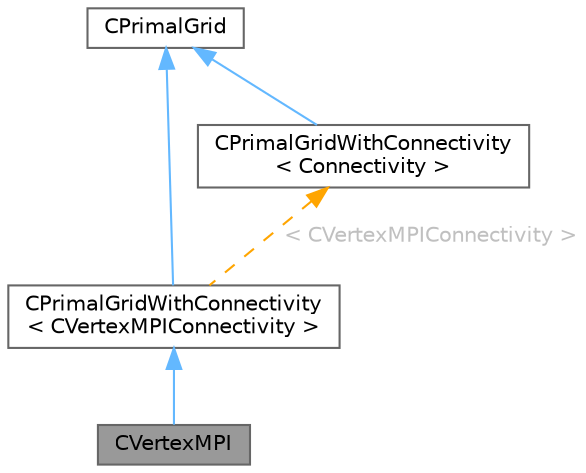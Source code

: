digraph "CVertexMPI"
{
 // LATEX_PDF_SIZE
  bgcolor="transparent";
  edge [fontname=Helvetica,fontsize=10,labelfontname=Helvetica,labelfontsize=10];
  node [fontname=Helvetica,fontsize=10,shape=box,height=0.2,width=0.4];
  Node1 [id="Node000001",label="CVertexMPI",height=0.2,width=0.4,color="gray40", fillcolor="grey60", style="filled", fontcolor="black",tooltip="Class for vertex element definition. This kind of element is used in the parallelization stuff."];
  Node2 -> Node1 [id="edge1_Node000001_Node000002",dir="back",color="steelblue1",style="solid",tooltip=" "];
  Node2 [id="Node000002",label="CPrimalGridWithConnectivity\l\< CVertexMPIConnectivity \>",height=0.2,width=0.4,color="gray40", fillcolor="white", style="filled",URL="$classCPrimalGridWithConnectivity.html",tooltip=" "];
  Node3 -> Node2 [id="edge2_Node000002_Node000003",dir="back",color="steelblue1",style="solid",tooltip=" "];
  Node3 [id="Node000003",label="CPrimalGrid",height=0.2,width=0.4,color="gray40", fillcolor="white", style="filled",URL="$classCPrimalGrid.html",tooltip="Class to define the numerical primal grid."];
  Node4 -> Node2 [id="edge3_Node000002_Node000004",dir="back",color="orange",style="dashed",tooltip=" ",label=" \< CVertexMPIConnectivity \>",fontcolor="grey" ];
  Node4 [id="Node000004",label="CPrimalGridWithConnectivity\l\< Connectivity \>",height=0.2,width=0.4,color="gray40", fillcolor="white", style="filled",URL="$classCPrimalGridWithConnectivity.html",tooltip="Override the connectivity getters of CPrimalGrid."];
  Node3 -> Node4 [id="edge4_Node000004_Node000003",dir="back",color="steelblue1",style="solid",tooltip=" "];
}
